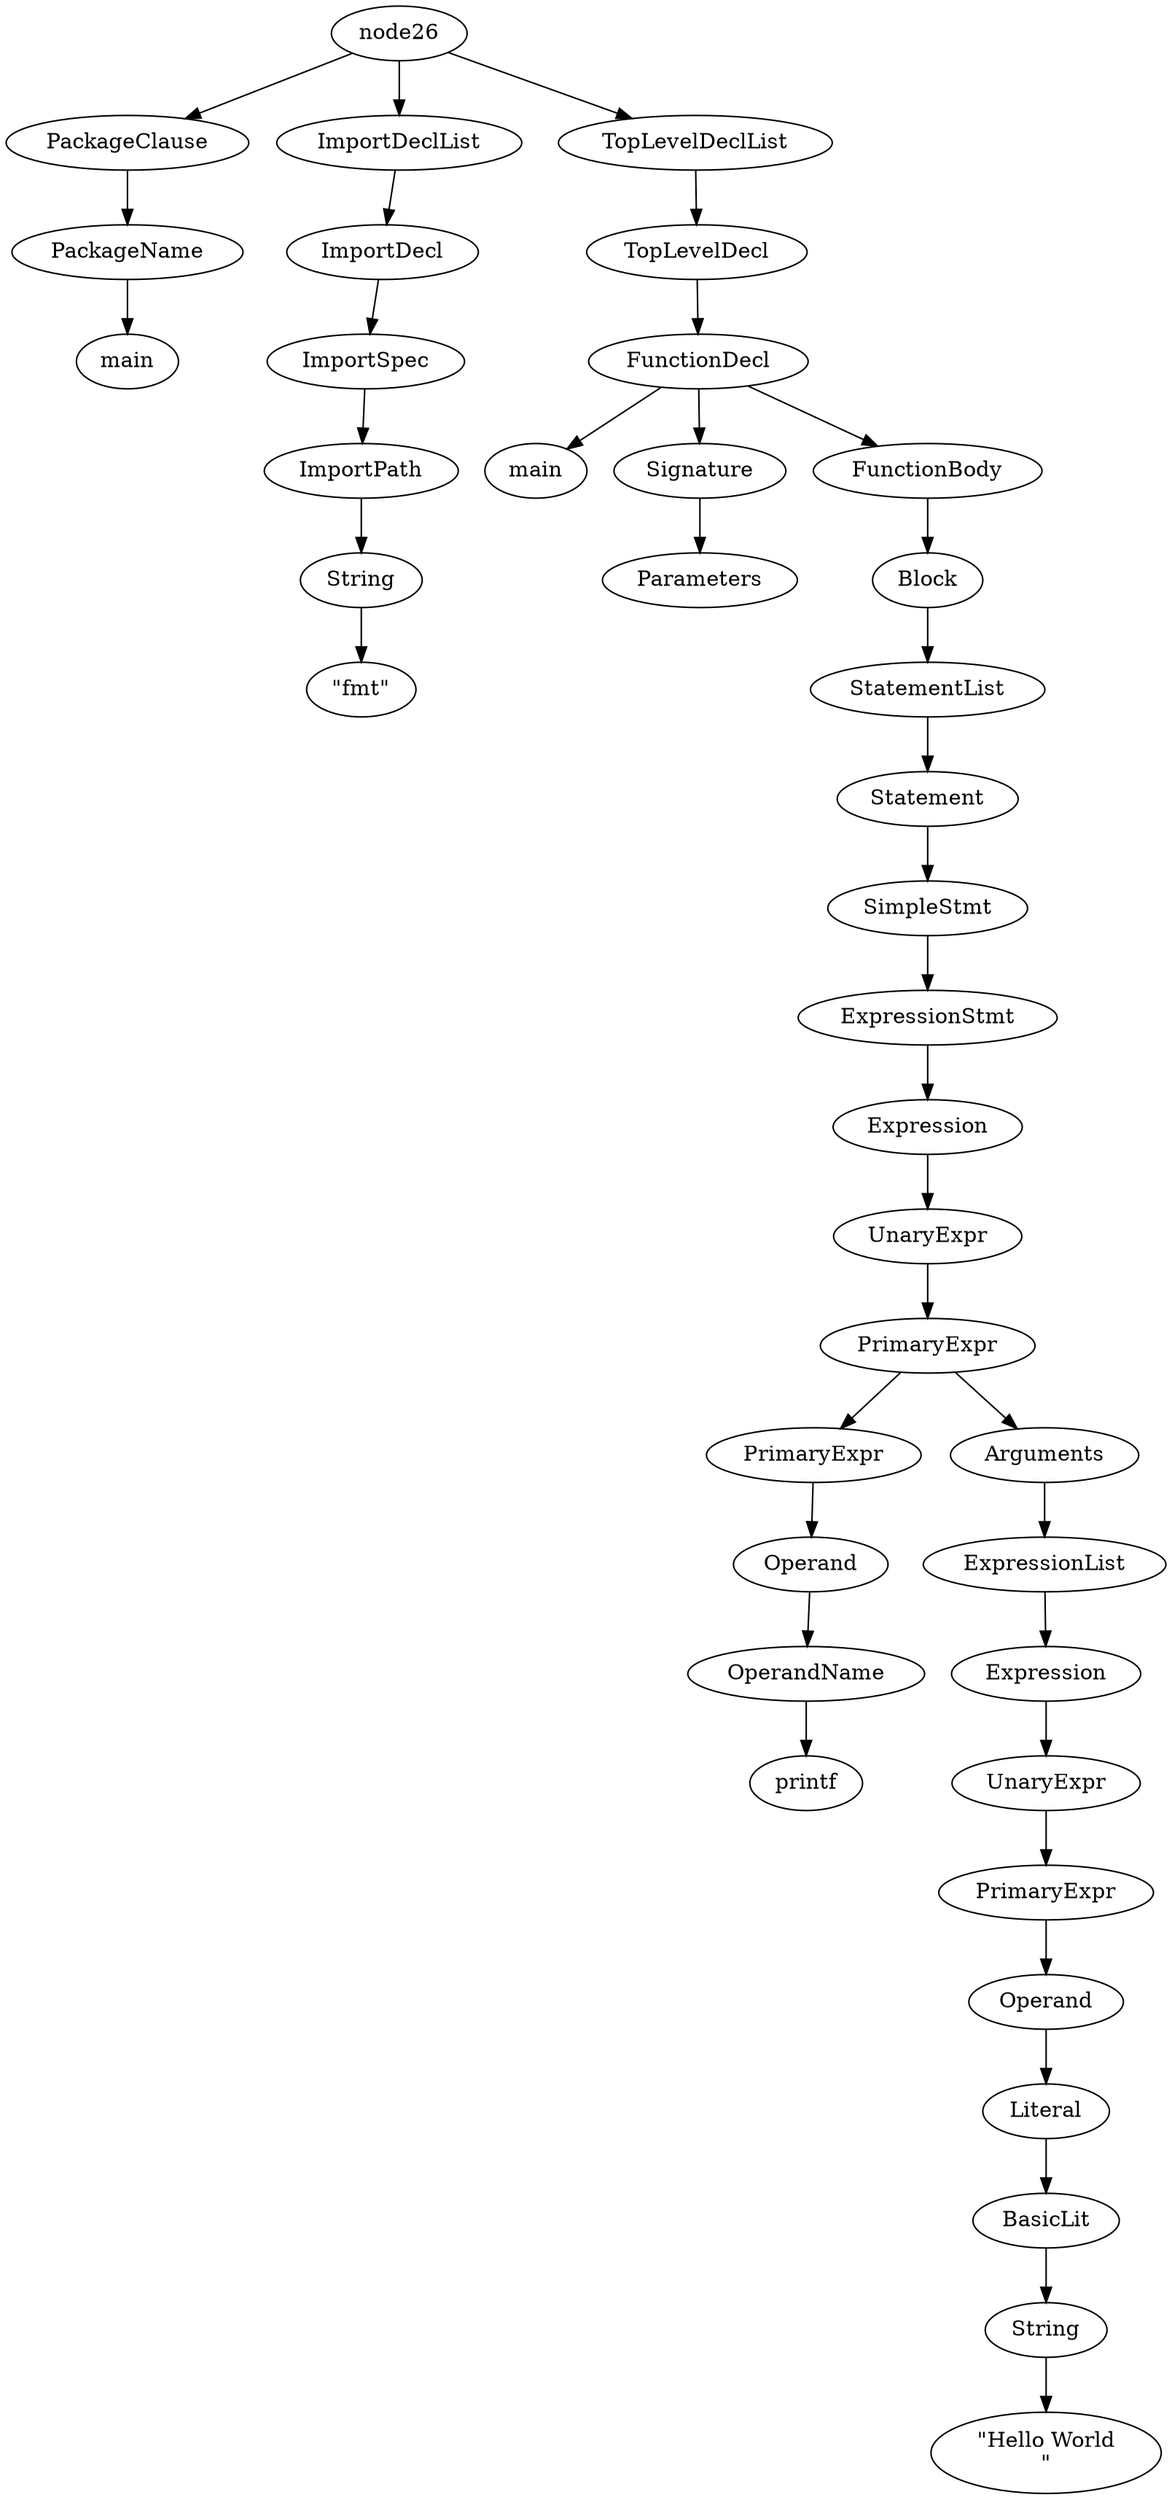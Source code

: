 digraph G {
node27[label="PackageClause"];
node28[label="PackageName"];
node29[label="main"];
node30[label="ImportDeclList"];
node31[label="ImportDecl"];
node32[label="ImportSpec"];
node33[label="ImportPath"];
node34[label="String"];
node35[label="\"fmt\""];
node36[label="TopLevelDeclList"];
node37[label="TopLevelDecl"];
node38[label="FunctionDecl"];
node39[label="main"];
node40[label="Signature"];
node41[label="Parameters"];
node42[label="FunctionBody"];
node43[label="Block"];
node44[label="StatementList"];
node45[label="Statement"];
node46[label="SimpleStmt"];
node47[label="ExpressionStmt"];
node48[label="Expression"];
node49[label="UnaryExpr"];
node50[label="PrimaryExpr"];
node51[label="PrimaryExpr"];
node52[label="Operand"];
node53[label="OperandName"];
node54[label="printf"];
node55[label="Arguments"];
node56[label="ExpressionList"];
node57[label="Expression"];
node58[label="UnaryExpr"];
node59[label="PrimaryExpr"];
node60[label="Operand"];
node61[label="Literal"];
node62[label="BasicLit"];
node63[label="String"];
node64[label="\"Hello World\n\""];


"node26"->"node27";
"node27"->"node28";
"node28"->"node29";
"node26"->"node30";
"node30"->"node31";
"node31"->"node32";
"node32"->"node33";
"node33"->"node34";
"node34"->"node35";
"node26"->"node36";
"node36"->"node37";
"node37"->"node38";
"node38"->"node39";
"node38"->"node40";
"node40"->"node41";
"node38"->"node42";
"node42"->"node43";
"node43"->"node44";
"node44"->"node45";
"node45"->"node46";
"node46"->"node47";
"node47"->"node48";
"node48"->"node49";
"node49"->"node50";
"node50"->"node51";
"node51"->"node52";
"node52"->"node53";
"node53"->"node54";
"node50"->"node55";
"node55"->"node56";
"node56"->"node57";
"node57"->"node58";
"node58"->"node59";
"node59"->"node60";
"node60"->"node61";
"node61"->"node62";
"node62"->"node63";
"node63"->"node64";

}